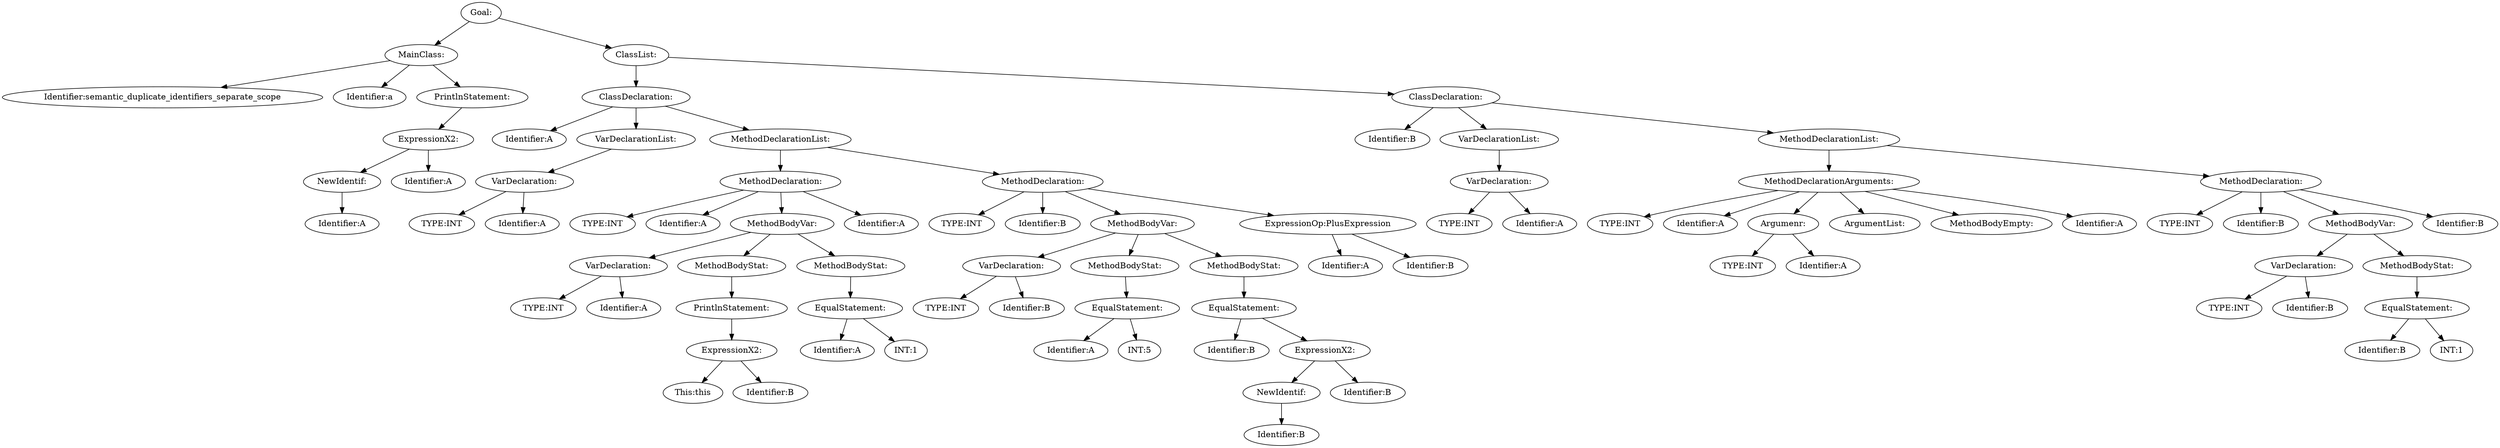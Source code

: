 digraph {
n0 [label="Goal:"];
n1 [label="MainClass:"];
n2 [label="Identifier:semantic_duplicate_identifiers_separate_scope"];
n1 -> n2
n3 [label="Identifier:a"];
n1 -> n3
n4 [label="PrintlnStatement:"];
n5 [label="ExpressionX2:"];
n6 [label="NewIdentif:"];
n7 [label="Identifier:A"];
n6 -> n7
n5 -> n6
n8 [label="Identifier:A"];
n5 -> n8
n4 -> n5
n1 -> n4
n0 -> n1
n9 [label="ClassList:"];
n10 [label="ClassDeclaration:"];
n11 [label="Identifier:A"];
n10 -> n11
n12 [label="VarDeclarationList:"];
n13 [label="VarDeclaration:"];
n14 [label="TYPE:INT"];
n13 -> n14
n15 [label="Identifier:A"];
n13 -> n15
n12 -> n13
n10 -> n12
n16 [label="MethodDeclarationList:"];
n17 [label="MethodDeclaration:"];
n18 [label="TYPE:INT"];
n17 -> n18
n19 [label="Identifier:A"];
n17 -> n19
n20 [label="MethodBodyVar:"];
n21 [label="VarDeclaration:"];
n22 [label="TYPE:INT"];
n21 -> n22
n23 [label="Identifier:A"];
n21 -> n23
n20 -> n21
n24 [label="MethodBodyStat:"];
n25 [label="PrintlnStatement:"];
n26 [label="ExpressionX2:"];
n27 [label="This:this"];
n26 -> n27
n28 [label="Identifier:B"];
n26 -> n28
n25 -> n26
n24 -> n25
n20 -> n24
n29 [label="MethodBodyStat:"];
n30 [label="EqualStatement:"];
n31 [label="Identifier:A"];
n30 -> n31
n32 [label="INT:1"];
n30 -> n32
n29 -> n30
n20 -> n29
n17 -> n20
n33 [label="Identifier:A"];
n17 -> n33
n16 -> n17
n34 [label="MethodDeclaration:"];
n35 [label="TYPE:INT"];
n34 -> n35
n36 [label="Identifier:B"];
n34 -> n36
n37 [label="MethodBodyVar:"];
n38 [label="VarDeclaration:"];
n39 [label="TYPE:INT"];
n38 -> n39
n40 [label="Identifier:B"];
n38 -> n40
n37 -> n38
n41 [label="MethodBodyStat:"];
n42 [label="EqualStatement:"];
n43 [label="Identifier:A"];
n42 -> n43
n44 [label="INT:5"];
n42 -> n44
n41 -> n42
n37 -> n41
n45 [label="MethodBodyStat:"];
n46 [label="EqualStatement:"];
n47 [label="Identifier:B"];
n46 -> n47
n48 [label="ExpressionX2:"];
n49 [label="NewIdentif:"];
n50 [label="Identifier:B"];
n49 -> n50
n48 -> n49
n51 [label="Identifier:B"];
n48 -> n51
n46 -> n48
n45 -> n46
n37 -> n45
n34 -> n37
n52 [label="ExpressionOp:PlusExpression"];
n53 [label="Identifier:A"];
n52 -> n53
n54 [label="Identifier:B"];
n52 -> n54
n34 -> n52
n16 -> n34
n10 -> n16
n9 -> n10
n55 [label="ClassDeclaration:"];
n56 [label="Identifier:B"];
n55 -> n56
n57 [label="VarDeclarationList:"];
n58 [label="VarDeclaration:"];
n59 [label="TYPE:INT"];
n58 -> n59
n60 [label="Identifier:A"];
n58 -> n60
n57 -> n58
n55 -> n57
n61 [label="MethodDeclarationList:"];
n62 [label="MethodDeclarationArguments:"];
n63 [label="TYPE:INT"];
n62 -> n63
n64 [label="Identifier:A"];
n62 -> n64
n65 [label="Argumenr:"];
n66 [label="TYPE:INT"];
n65 -> n66
n67 [label="Identifier:A"];
n65 -> n67
n62 -> n65
n68 [label="ArgumentList:"];
n62 -> n68
n69 [label="MethodBodyEmpty:"];
n62 -> n69
n70 [label="Identifier:A"];
n62 -> n70
n61 -> n62
n71 [label="MethodDeclaration:"];
n72 [label="TYPE:INT"];
n71 -> n72
n73 [label="Identifier:B"];
n71 -> n73
n74 [label="MethodBodyVar:"];
n75 [label="VarDeclaration:"];
n76 [label="TYPE:INT"];
n75 -> n76
n77 [label="Identifier:B"];
n75 -> n77
n74 -> n75
n78 [label="MethodBodyStat:"];
n79 [label="EqualStatement:"];
n80 [label="Identifier:B"];
n79 -> n80
n81 [label="INT:1"];
n79 -> n81
n78 -> n79
n74 -> n78
n71 -> n74
n82 [label="Identifier:B"];
n71 -> n82
n61 -> n71
n55 -> n61
n9 -> n55
n0 -> n9
}
